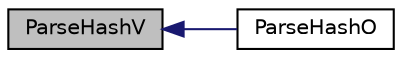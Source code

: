 digraph "ParseHashV"
{
  edge [fontname="Helvetica",fontsize="10",labelfontname="Helvetica",labelfontsize="10"];
  node [fontname="Helvetica",fontsize="10",shape=record];
  rankdir="LR";
  Node209 [label="ParseHashV",height=0.2,width=0.4,color="black", fillcolor="grey75", style="filled", fontcolor="black"];
  Node209 -> Node210 [dir="back",color="midnightblue",fontsize="10",style="solid",fontname="Helvetica"];
  Node210 [label="ParseHashO",height=0.2,width=0.4,color="black", fillcolor="white", style="filled",URL="$d6/d76/rpcserver_8cpp.html#abe180100a0316998cd54a31cad5fabc7"];
}
